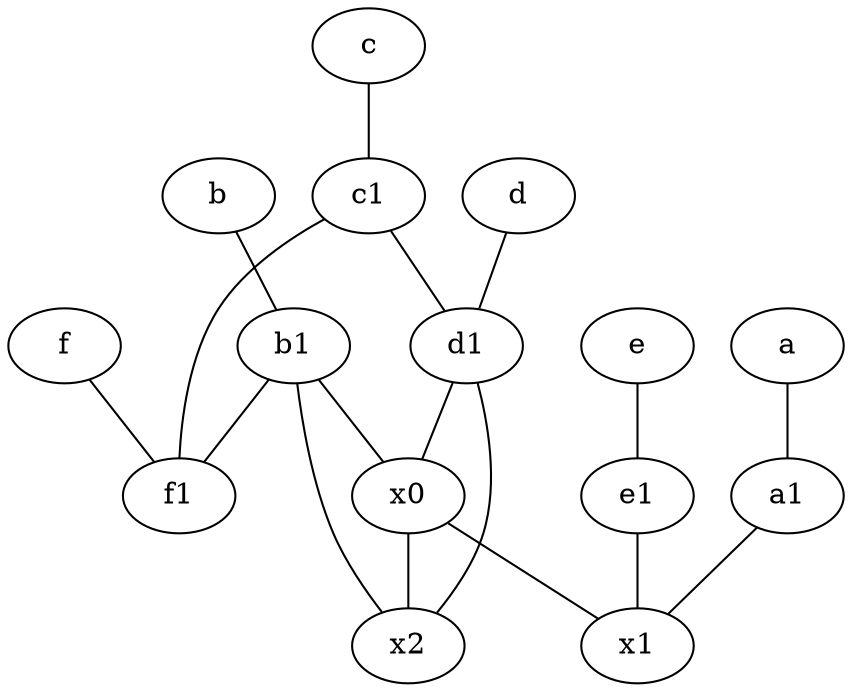 graph {
	node [labelfontsize=50]
	f [labelfontsize=50 pos="3,9!"]
	e [labelfontsize=50 pos="7,9!"]
	c1 [labelfontsize=50 pos="4.5,3!"]
	c [labelfontsize=50 pos="4.5,2!"]
	a [labelfontsize=50 pos="8,2!"]
	x0 [labelfontsize=50]
	b1 [labelfontsize=50 pos="9,4!"]
	e1 [labelfontsize=50 pos="7,7!"]
	d [labelfontsize=50 pos="2,5!"]
	a1 [labelfontsize=50 pos="8,3!"]
	d1 [labelfontsize=50 pos="3,5!"]
	b [labelfontsize=50 pos="10,4!"]
	x2 [labelfontsize=50]
	f1 [labelfontsize=50 pos="3,8!"]
	x1 [labelfontsize=50]
	c1 -- f1
	a -- a1
	d1 -- x0
	f -- f1
	b -- b1
	x0 -- x1
	b1 -- f1
	e1 -- x1
	e -- e1
	d1 -- x2
	d -- d1
	c1 -- d1
	b1 -- x2
	x0 -- x2
	b1 -- x0
	c -- c1
	a1 -- x1
}
